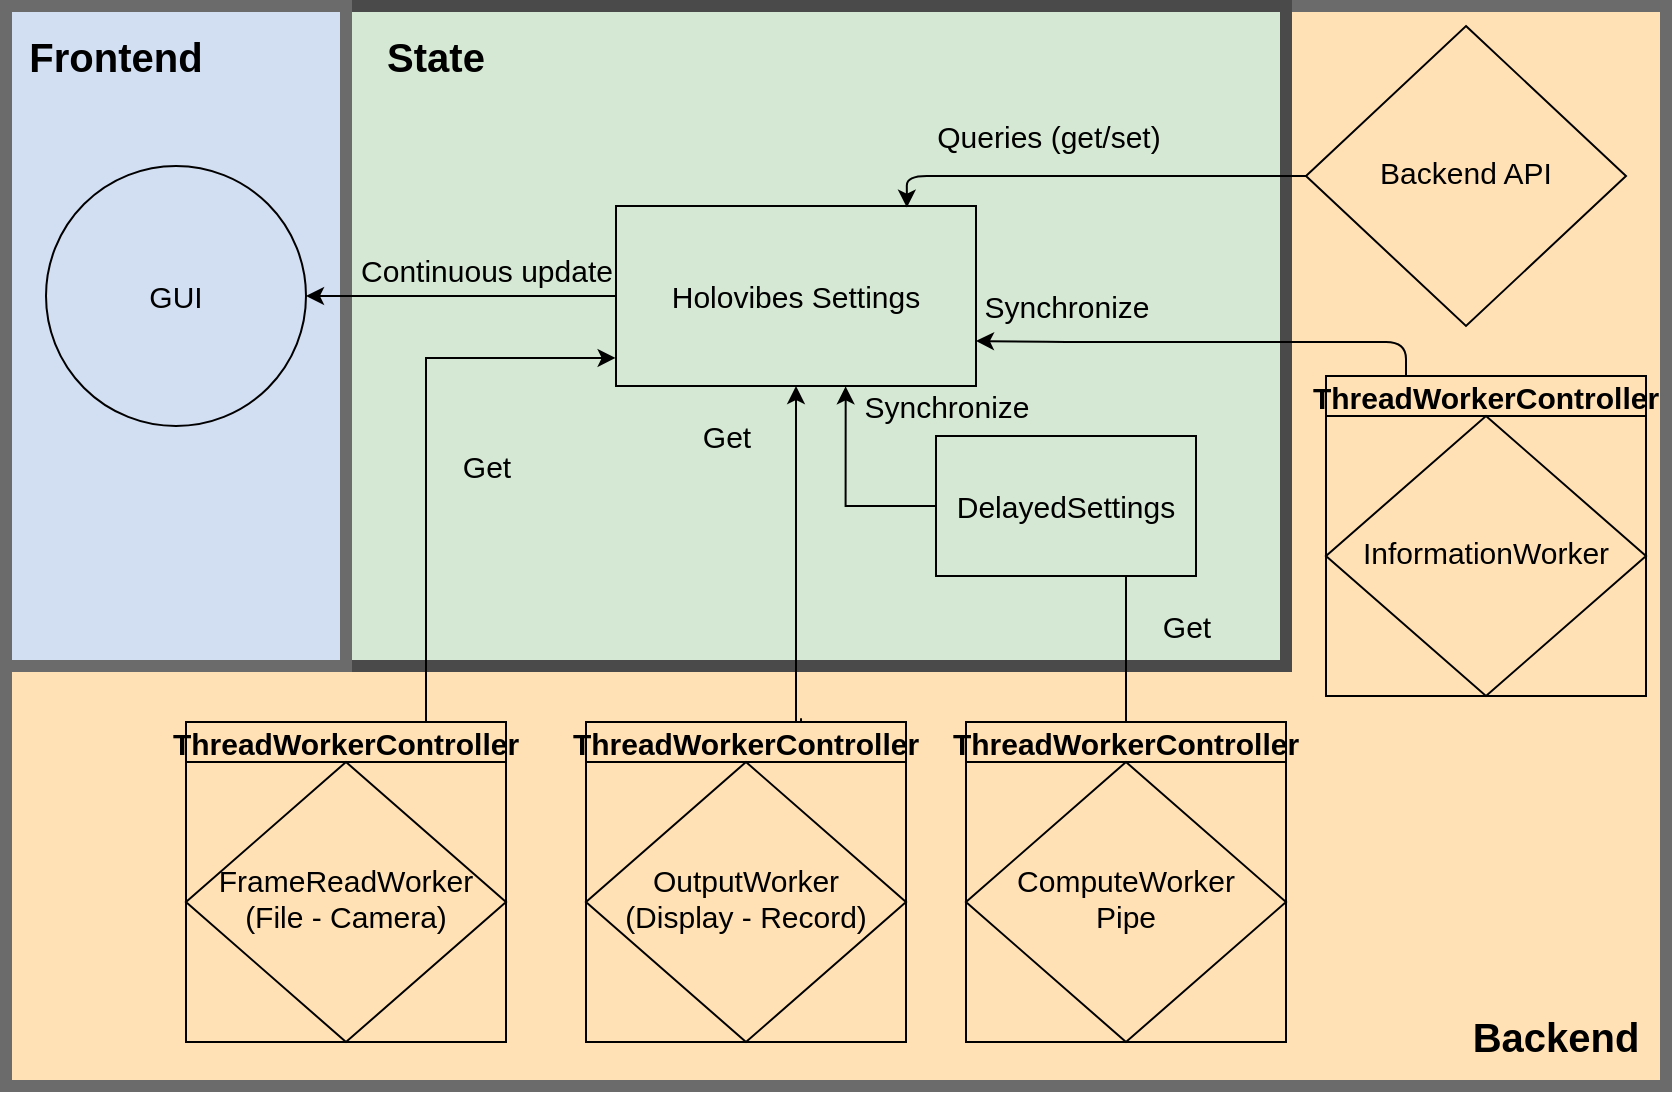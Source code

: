 <mxfile version="24.8.1">
  <diagram id="C5RBs43oDa-KdzZeNtuy" name="Page-1">
    <mxGraphModel dx="1674" dy="738" grid="1" gridSize="10" guides="1" tooltips="1" connect="1" arrows="1" fold="1" page="1" pageScale="1" pageWidth="2000" pageHeight="2000" math="0" shadow="0">
      <root>
        <mxCell id="WIyWlLk6GJQsqaUBKTNV-0" />
        <mxCell id="WIyWlLk6GJQsqaUBKTNV-1" parent="WIyWlLk6GJQsqaUBKTNV-0" />
        <mxCell id="Gt_5XBKJtia0HL-Je6cC-202" value="" style="rounded=0;whiteSpace=wrap;html=1;labelBackgroundColor=none;fontSize=15;fontColor=none;strokeColor=#6B6B6B;strokeWidth=6;fillColor=#FFE1B5;gradientColor=none;gradientDirection=radial;" parent="WIyWlLk6GJQsqaUBKTNV-1" vertex="1">
          <mxGeometry x="470" y="80" width="830" height="540" as="geometry" />
        </mxCell>
        <mxCell id="Gt_5XBKJtia0HL-Je6cC-203" value="" style="rounded=0;whiteSpace=wrap;html=1;labelBackgroundColor=none;fontSize=15;strokeColor=#4A4A4A;strokeWidth=6;fillColor=#d5e8d4;gradientDirection=radial;" parent="WIyWlLk6GJQsqaUBKTNV-1" vertex="1">
          <mxGeometry x="620" y="80" width="490" height="330" as="geometry" />
        </mxCell>
        <mxCell id="Gt_5XBKJtia0HL-Je6cC-195" value="" style="rounded=0;whiteSpace=wrap;html=1;labelBackgroundColor=none;fontSize=15;fontColor=none;strokeColor=#6B6B6B;fillColor=#D2DEF2;strokeWidth=6;gradientDirection=radial;" parent="WIyWlLk6GJQsqaUBKTNV-1" vertex="1">
          <mxGeometry x="470" y="80" width="170" height="330" as="geometry" />
        </mxCell>
        <mxCell id="Gt_5XBKJtia0HL-Je6cC-4" value="&lt;div style=&quot;font-size: 15px;&quot;&gt;GUI&lt;/div&gt;" style="ellipse;whiteSpace=wrap;html=1;aspect=fixed;fontSize=15;fillColor=none;" parent="WIyWlLk6GJQsqaUBKTNV-1" vertex="1">
          <mxGeometry x="490" y="160" width="130" height="130" as="geometry" />
        </mxCell>
        <mxCell id="Gt_5XBKJtia0HL-Je6cC-158" style="edgeStyle=orthogonalEdgeStyle;orthogonalLoop=1;jettySize=auto;html=1;exitX=0;exitY=0.5;exitDx=0;exitDy=0;entryX=0.808;entryY=0.009;entryDx=0;entryDy=0;labelBackgroundColor=none;fontSize=15;fontColor=none;entryPerimeter=0;" parent="WIyWlLk6GJQsqaUBKTNV-1" source="Gt_5XBKJtia0HL-Je6cC-121" target="Gt_5XBKJtia0HL-Je6cC-128" edge="1">
          <mxGeometry relative="1" as="geometry">
            <Array as="points">
              <mxPoint x="920" y="165" />
            </Array>
          </mxGeometry>
        </mxCell>
        <mxCell id="Gt_5XBKJtia0HL-Je6cC-159" value="&lt;div style=&quot;font-size: 15px&quot;&gt;Queries (get/set)&lt;/div&gt;" style="edgeLabel;html=1;align=center;verticalAlign=middle;resizable=0;points=[];fontSize=15;fontColor=none;labelBackgroundColor=none;" parent="Gt_5XBKJtia0HL-Je6cC-158" vertex="1" connectable="0">
          <mxGeometry x="-0.131" y="1" relative="1" as="geometry">
            <mxPoint x="-36" y="-21" as="offset" />
          </mxGeometry>
        </mxCell>
        <mxCell id="Gt_5XBKJtia0HL-Je6cC-121" value="Backend API" style="rhombus;whiteSpace=wrap;html=1;shadow=0;fontFamily=Helvetica;fontSize=15;align=center;strokeWidth=1;spacing=6;spacingTop=-4;fontColor=default;fillColor=none;" parent="WIyWlLk6GJQsqaUBKTNV-1" vertex="1">
          <mxGeometry x="1120" y="90" width="160" height="150" as="geometry" />
        </mxCell>
        <mxCell id="Gt_5XBKJtia0HL-Je6cC-128" value="&lt;div style=&quot;font-size: 15px;&quot;&gt;Holovibes Settings&lt;/div&gt;" style="whiteSpace=wrap;html=1;fontSize=15;fillColor=none;" parent="WIyWlLk6GJQsqaUBKTNV-1" vertex="1">
          <mxGeometry x="775" y="180" width="180" height="90" as="geometry" />
        </mxCell>
        <mxCell id="Gt_5XBKJtia0HL-Je6cC-138" value="ThreadWorkerController" style="swimlane;labelBackgroundColor=none;fontSize=15;fontColor=none;startSize=20;fillColor=none;" parent="WIyWlLk6GJQsqaUBKTNV-1" vertex="1">
          <mxGeometry x="950" y="438" width="160" height="160" as="geometry">
            <mxRectangle x="740" y="510" width="190" height="23" as="alternateBounds" />
          </mxGeometry>
        </mxCell>
        <mxCell id="Gt_5XBKJtia0HL-Je6cC-142" value="&lt;div style=&quot;font-size: 15px;&quot;&gt;ComputeWorker&lt;/div&gt;&lt;div style=&quot;font-size: 15px;&quot;&gt;Pipe&lt;br style=&quot;font-size: 15px;&quot;&gt;&lt;/div&gt;" style="rhombus;whiteSpace=wrap;html=1;shadow=0;fontFamily=Helvetica;fontSize=15;align=center;strokeWidth=1;spacing=6;spacingTop=-4;direction=west;fillColor=none;" parent="Gt_5XBKJtia0HL-Je6cC-138" vertex="1">
          <mxGeometry y="20" width="160" height="140" as="geometry" />
        </mxCell>
        <mxCell id="Gt_5XBKJtia0HL-Je6cC-143" value="ThreadWorkerController" style="swimlane;labelBackgroundColor=none;fontSize=15;fontColor=none;startSize=20;fillColor=none;" parent="WIyWlLk6GJQsqaUBKTNV-1" vertex="1">
          <mxGeometry x="1130" y="265" width="160" height="160" as="geometry">
            <mxRectangle x="740" y="510" width="190" height="23" as="alternateBounds" />
          </mxGeometry>
        </mxCell>
        <mxCell id="Gt_5XBKJtia0HL-Je6cC-144" value="InformationWorker" style="rhombus;whiteSpace=wrap;html=1;shadow=0;fontFamily=Helvetica;fontSize=15;align=center;strokeWidth=1;spacing=6;spacingTop=-4;fillColor=none;" parent="Gt_5XBKJtia0HL-Je6cC-143" vertex="1">
          <mxGeometry y="20" width="160" height="140" as="geometry" />
        </mxCell>
        <mxCell id="Gt_5XBKJtia0HL-Je6cC-161" style="edgeStyle=orthogonalEdgeStyle;orthogonalLoop=1;jettySize=auto;html=1;entryX=1;entryY=0.75;entryDx=0;entryDy=0;labelBackgroundColor=none;fontSize=15;fontColor=none;exitX=0.25;exitY=0;exitDx=0;exitDy=0;" parent="WIyWlLk6GJQsqaUBKTNV-1" source="Gt_5XBKJtia0HL-Je6cC-143" target="Gt_5XBKJtia0HL-Je6cC-128" edge="1">
          <mxGeometry relative="1" as="geometry">
            <Array as="points">
              <mxPoint x="1170" y="248" />
              <mxPoint x="1000" y="248" />
            </Array>
            <mxPoint x="865" y="465" as="sourcePoint" />
          </mxGeometry>
        </mxCell>
        <mxCell id="V91M2-9qFNgspooymhQg-10" style="edgeStyle=orthogonalEdgeStyle;rounded=0;orthogonalLoop=1;jettySize=auto;html=1;exitX=0.75;exitY=0;exitDx=0;exitDy=0;entryX=-0.001;entryY=0.844;entryDx=0;entryDy=0;entryPerimeter=0;fontSize=14;" parent="WIyWlLk6GJQsqaUBKTNV-1" source="Gt_5XBKJtia0HL-Je6cC-164" target="Gt_5XBKJtia0HL-Je6cC-128" edge="1">
          <mxGeometry relative="1" as="geometry" />
        </mxCell>
        <mxCell id="Gt_5XBKJtia0HL-Je6cC-164" value="ThreadWorkerController" style="swimlane;labelBackgroundColor=none;fontSize=15;fontColor=none;startSize=20;fillColor=none;" parent="WIyWlLk6GJQsqaUBKTNV-1" vertex="1">
          <mxGeometry x="560" y="438" width="160" height="160" as="geometry">
            <mxRectangle x="740" y="510" width="190" height="23" as="alternateBounds" />
          </mxGeometry>
        </mxCell>
        <mxCell id="Gt_5XBKJtia0HL-Je6cC-165" value="&lt;div style=&quot;font-size: 15px;&quot;&gt;FrameReadWorker&lt;/div&gt;&lt;div style=&quot;font-size: 15px;&quot;&gt;(File - Camera)&lt;br style=&quot;font-size: 15px;&quot;&gt;&lt;/div&gt;" style="rhombus;whiteSpace=wrap;html=1;shadow=0;fontFamily=Helvetica;fontSize=15;align=center;strokeWidth=1;spacing=6;spacingTop=-4;direction=west;fillColor=none;" parent="Gt_5XBKJtia0HL-Je6cC-164" vertex="1">
          <mxGeometry y="20" width="160" height="140" as="geometry" />
        </mxCell>
        <mxCell id="8v5MiDf0-nkRF40MGslN-5" style="edgeStyle=orthogonalEdgeStyle;rounded=0;orthogonalLoop=1;jettySize=auto;html=1;entryX=0.638;entryY=1.002;entryDx=0;entryDy=0;entryPerimeter=0;exitX=0;exitY=0.5;exitDx=0;exitDy=0;" parent="WIyWlLk6GJQsqaUBKTNV-1" source="Gt_5XBKJtia0HL-Je6cC-182" target="Gt_5XBKJtia0HL-Je6cC-128" edge="1">
          <mxGeometry relative="1" as="geometry">
            <Array as="points" />
            <mxPoint x="995" y="340" as="sourcePoint" />
          </mxGeometry>
        </mxCell>
        <mxCell id="Gt_5XBKJtia0HL-Je6cC-182" value="DelayedSettings" style="whiteSpace=wrap;html=1;fontSize=15;fillColor=none;" parent="WIyWlLk6GJQsqaUBKTNV-1" vertex="1">
          <mxGeometry x="935" y="295" width="130" height="70" as="geometry" />
        </mxCell>
        <mxCell id="Gt_5XBKJtia0HL-Je6cC-191" value="Get" style="endArrow=none;html=1;rounded=0;labelBackgroundColor=none;fontSize=15;fontColor=none;edgeStyle=orthogonalEdgeStyle;startArrow=none;exitX=0.5;exitY=0;exitDx=0;exitDy=0;" parent="WIyWlLk6GJQsqaUBKTNV-1" source="Gt_5XBKJtia0HL-Je6cC-138" edge="1">
          <mxGeometry x="0.315" y="-30" width="50" height="50" relative="1" as="geometry">
            <mxPoint x="1130" y="510" as="sourcePoint" />
            <mxPoint x="1030" y="365" as="targetPoint" />
            <mxPoint as="offset" />
            <Array as="points">
              <mxPoint x="1030" y="400" />
              <mxPoint x="1030" y="400" />
            </Array>
          </mxGeometry>
        </mxCell>
        <mxCell id="Gt_5XBKJtia0HL-Je6cC-205" value="&lt;font style=&quot;font-size: 20px&quot;&gt;&lt;b&gt;Frontend&lt;/b&gt;&lt;/font&gt;" style="text;html=1;strokeColor=none;fillColor=none;align=center;verticalAlign=middle;whiteSpace=wrap;rounded=0;labelBackgroundColor=none;fontSize=14;fontColor=default;" parent="WIyWlLk6GJQsqaUBKTNV-1" vertex="1">
          <mxGeometry x="480" y="80" width="90" height="50" as="geometry" />
        </mxCell>
        <mxCell id="Gt_5XBKJtia0HL-Je6cC-207" value="&lt;font style=&quot;font-size: 20px&quot;&gt;&lt;b&gt;State&lt;/b&gt;&lt;/font&gt;" style="text;html=1;strokeColor=none;fillColor=none;align=center;verticalAlign=middle;whiteSpace=wrap;rounded=0;labelBackgroundColor=none;fontSize=14;fontColor=default;" parent="WIyWlLk6GJQsqaUBKTNV-1" vertex="1">
          <mxGeometry x="640" y="80" width="90" height="50" as="geometry" />
        </mxCell>
        <mxCell id="Gt_5XBKJtia0HL-Je6cC-208" value="&lt;font style=&quot;font-size: 20px&quot;&gt;&lt;b&gt;&lt;font style=&quot;font-size: 20px&quot;&gt;Backend&lt;/font&gt;&lt;/b&gt;&lt;/font&gt;" style="text;html=1;strokeColor=none;fillColor=none;align=center;verticalAlign=middle;whiteSpace=wrap;rounded=0;labelBackgroundColor=none;fontSize=14;fontColor=default;" parent="WIyWlLk6GJQsqaUBKTNV-1" vertex="1">
          <mxGeometry x="1200" y="570" width="90" height="50" as="geometry" />
        </mxCell>
        <mxCell id="Gt_5XBKJtia0HL-Je6cC-213" style="edgeStyle=orthogonalEdgeStyle;rounded=1;orthogonalLoop=1;jettySize=auto;html=1;entryX=1;entryY=0.5;entryDx=0;entryDy=0;labelBackgroundColor=none;fontSize=20;fontColor=default;exitX=0;exitY=0.5;exitDx=0;exitDy=0;" parent="WIyWlLk6GJQsqaUBKTNV-1" source="Gt_5XBKJtia0HL-Je6cC-128" target="Gt_5XBKJtia0HL-Je6cC-4" edge="1">
          <mxGeometry relative="1" as="geometry">
            <Array as="points">
              <mxPoint x="620" y="225" />
            </Array>
          </mxGeometry>
        </mxCell>
        <mxCell id="Gt_5XBKJtia0HL-Je6cC-214" value="&lt;font style=&quot;font-size: 15px&quot;&gt;Continuous update&lt;/font&gt;" style="edgeLabel;html=1;align=center;verticalAlign=middle;resizable=0;points=[];fontSize=20;fontColor=default;labelBackgroundColor=none;rotation=0;" parent="Gt_5XBKJtia0HL-Je6cC-213" vertex="1" connectable="0">
          <mxGeometry x="0.371" relative="1" as="geometry">
            <mxPoint x="41" y="-15" as="offset" />
          </mxGeometry>
        </mxCell>
        <mxCell id="8v5MiDf0-nkRF40MGslN-2" value="&lt;div style=&quot;font-size: 15px;&quot;&gt;Synchronize&lt;/div&gt;" style="edgeLabel;html=1;align=center;verticalAlign=middle;resizable=0;points=[];fontSize=15;fontColor=none;labelBackgroundColor=none;" parent="WIyWlLk6GJQsqaUBKTNV-1" vertex="1" connectable="0">
          <mxGeometry x="940" y="280.0" as="geometry" />
        </mxCell>
        <mxCell id="V91M2-9qFNgspooymhQg-0" style="edgeStyle=orthogonalEdgeStyle;rounded=0;orthogonalLoop=1;jettySize=auto;html=1;exitX=0.672;exitY=-0.012;exitDx=0;exitDy=0;entryX=0.5;entryY=1;entryDx=0;entryDy=0;exitPerimeter=0;" parent="WIyWlLk6GJQsqaUBKTNV-1" source="Gt_5XBKJtia0HL-Je6cC-166" target="Gt_5XBKJtia0HL-Je6cC-128" edge="1">
          <mxGeometry relative="1" as="geometry">
            <mxPoint x="1060" y="220" as="targetPoint" />
            <Array as="points">
              <mxPoint x="868" y="438" />
              <mxPoint x="865" y="438" />
            </Array>
          </mxGeometry>
        </mxCell>
        <mxCell id="V91M2-9qFNgspooymhQg-2" value="&lt;div style=&quot;font-size: 15px&quot;&gt;Get&lt;/div&gt;" style="edgeLabel;html=1;align=center;verticalAlign=middle;resizable=0;points=[];fontSize=15;fontColor=none;labelBackgroundColor=none;" parent="WIyWlLk6GJQsqaUBKTNV-1" vertex="1" connectable="0">
          <mxGeometry x="710.001" y="310.0" as="geometry" />
        </mxCell>
        <mxCell id="V91M2-9qFNgspooymhQg-5" style="edgeStyle=orthogonalEdgeStyle;rounded=0;orthogonalLoop=1;jettySize=auto;html=1;exitX=0.5;exitY=1;exitDx=0;exitDy=0;fontSize=14;" parent="WIyWlLk6GJQsqaUBKTNV-1" source="Gt_5XBKJtia0HL-Je6cC-195" target="Gt_5XBKJtia0HL-Je6cC-195" edge="1">
          <mxGeometry relative="1" as="geometry" />
        </mxCell>
        <mxCell id="Gt_5XBKJtia0HL-Je6cC-166" value="ThreadWorkerController" style="swimlane;labelBackgroundColor=none;fontSize=15;fontColor=none;startSize=20;fillColor=none;" parent="WIyWlLk6GJQsqaUBKTNV-1" vertex="1">
          <mxGeometry x="760" y="438" width="160" height="160" as="geometry">
            <mxRectangle x="740" y="510" width="190" height="23" as="alternateBounds" />
          </mxGeometry>
        </mxCell>
        <mxCell id="Gt_5XBKJtia0HL-Je6cC-167" value="&lt;div style=&quot;font-size: 15px;&quot;&gt;OutputWorker&lt;/div&gt;(Display - Record)" style="rhombus;whiteSpace=wrap;html=1;shadow=0;fontFamily=Helvetica;fontSize=15;align=center;strokeWidth=1;spacing=6;spacingTop=-4;direction=west;fillColor=none;" parent="Gt_5XBKJtia0HL-Je6cC-166" vertex="1">
          <mxGeometry y="20" width="160" height="140" as="geometry" />
        </mxCell>
        <mxCell id="V91M2-9qFNgspooymhQg-8" value="&lt;div style=&quot;font-size: 15px;&quot;&gt;Synchronize&lt;/div&gt;" style="edgeLabel;html=1;align=center;verticalAlign=middle;resizable=0;points=[];fontSize=15;fontColor=none;labelBackgroundColor=none;" parent="WIyWlLk6GJQsqaUBKTNV-1" vertex="1" connectable="0">
          <mxGeometry x="1000" y="230.0" as="geometry" />
        </mxCell>
        <mxCell id="V91M2-9qFNgspooymhQg-13" value="&lt;div style=&quot;font-size: 15px&quot;&gt;Get&lt;/div&gt;" style="edgeLabel;html=1;align=center;verticalAlign=middle;resizable=0;points=[];fontSize=15;fontColor=none;labelBackgroundColor=none;" parent="WIyWlLk6GJQsqaUBKTNV-1" vertex="1" connectable="0">
          <mxGeometry x="830.001" y="295.0" as="geometry" />
        </mxCell>
      </root>
    </mxGraphModel>
  </diagram>
</mxfile>
